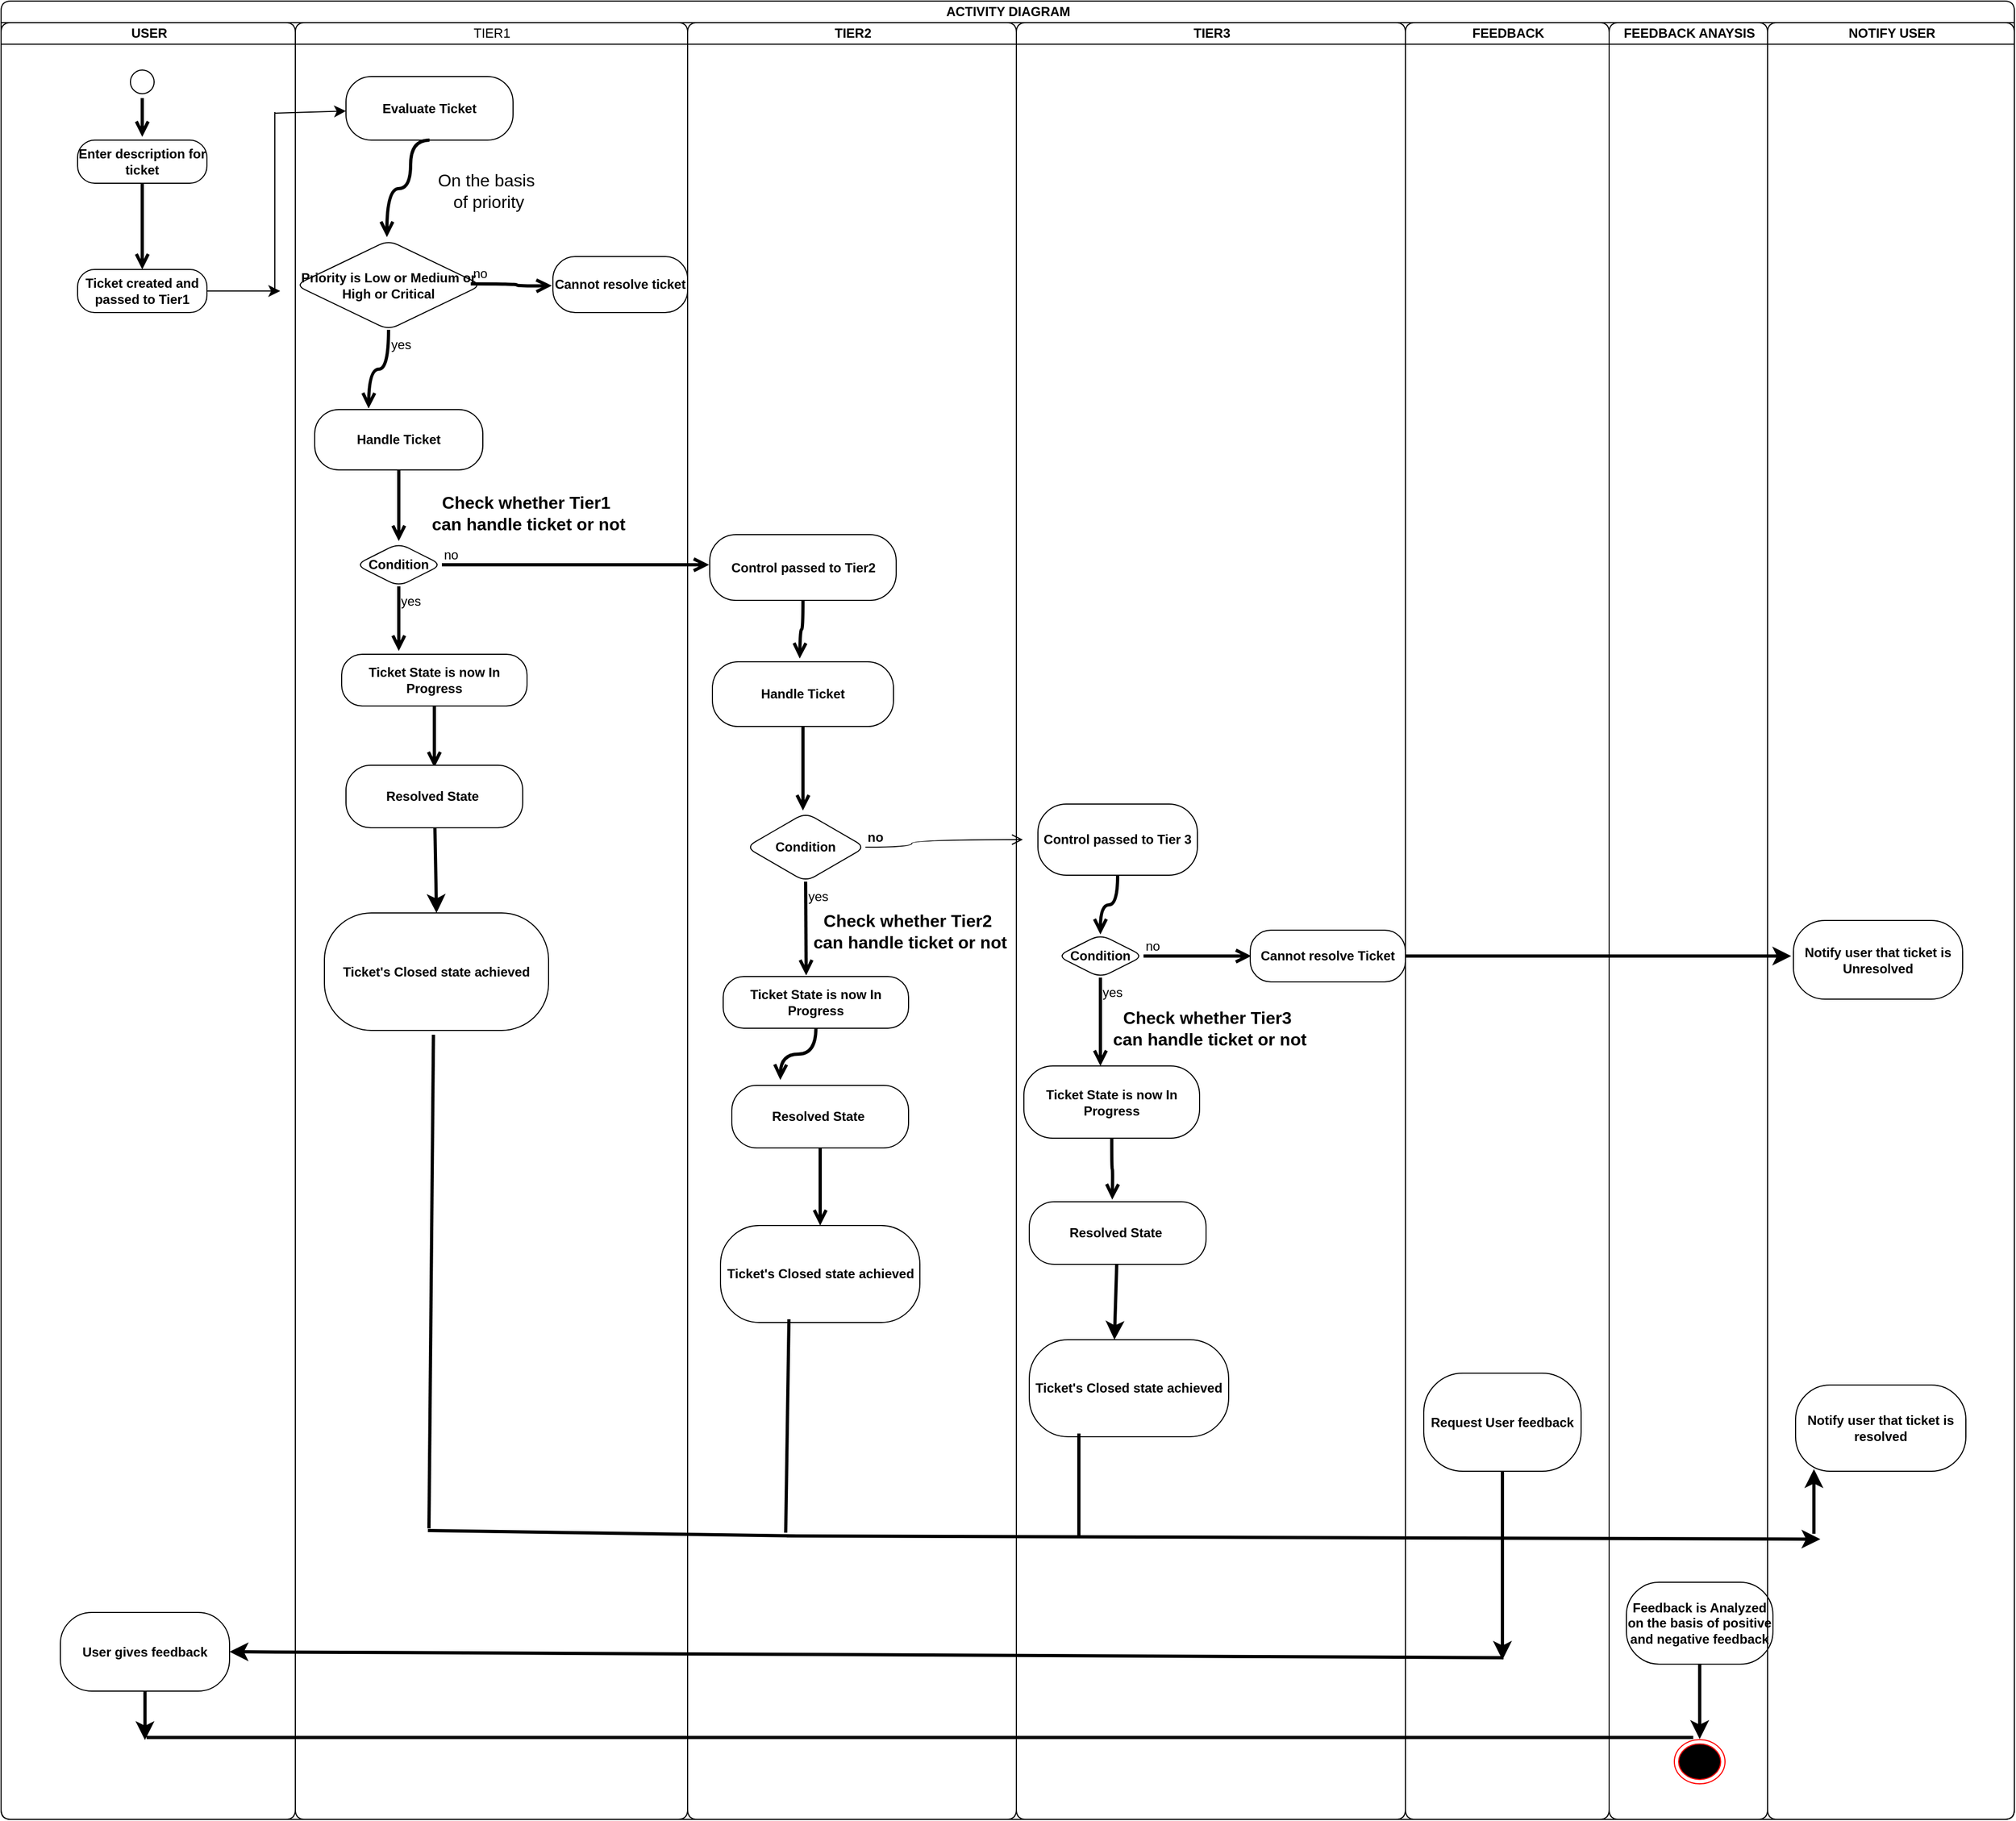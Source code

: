 <mxfile version="24.8.3">
  <diagram name="Page-1" id="XcSlMam2IqQOkkW9MJc9">
    <mxGraphModel dx="1716" dy="1416" grid="0" gridSize="10" guides="1" tooltips="1" connect="1" arrows="1" fold="1" page="0" pageScale="1" pageWidth="850" pageHeight="1100" math="0" shadow="0">
      <root>
        <mxCell id="0" />
        <mxCell id="1" parent="0" />
        <mxCell id="2HC28eqQr_R8XedatQmQ-1" value="ACTIVITY DIAGRAM" style="swimlane;childLayout=stackLayout;resizeParent=1;resizeParentMax=0;startSize=20;html=1;swimlaneFillColor=#FFFFFF;rounded=1;labelBackgroundColor=none;" parent="1" vertex="1">
          <mxGeometry x="20.0" y="-35" width="1868" height="1687" as="geometry" />
        </mxCell>
        <mxCell id="2HC28eqQr_R8XedatQmQ-2" value="USER" style="swimlane;startSize=20;html=1;rounded=1;labelBackgroundColor=none;" parent="2HC28eqQr_R8XedatQmQ-1" vertex="1">
          <mxGeometry y="20" width="273" height="1667" as="geometry" />
        </mxCell>
        <mxCell id="2HC28eqQr_R8XedatQmQ-9" value="" style="ellipse;html=1;shape=startState;rounded=1;labelBackgroundColor=none;" parent="2HC28eqQr_R8XedatQmQ-2" vertex="1">
          <mxGeometry x="116.0" y="40" width="30" height="30" as="geometry" />
        </mxCell>
        <mxCell id="2HC28eqQr_R8XedatQmQ-10" value="" style="edgeStyle=orthogonalEdgeStyle;html=1;verticalAlign=bottom;endArrow=open;endSize=8;rounded=1;fontSize=12;curved=1;labelBackgroundColor=none;fontColor=default;strokeWidth=3;" parent="2HC28eqQr_R8XedatQmQ-2" source="2HC28eqQr_R8XedatQmQ-9" edge="1">
          <mxGeometry relative="1" as="geometry">
            <mxPoint x="131.0" y="106" as="targetPoint" />
          </mxGeometry>
        </mxCell>
        <mxCell id="2HC28eqQr_R8XedatQmQ-11" value="&lt;b&gt;Enter description for ticket&lt;/b&gt;" style="rounded=1;whiteSpace=wrap;html=1;arcSize=40;labelBackgroundColor=none;" parent="2HC28eqQr_R8XedatQmQ-2" vertex="1">
          <mxGeometry x="71.0" y="109" width="120" height="40" as="geometry" />
        </mxCell>
        <mxCell id="2HC28eqQr_R8XedatQmQ-12" value="" style="edgeStyle=orthogonalEdgeStyle;html=1;verticalAlign=bottom;endArrow=open;endSize=8;rounded=1;fontSize=12;curved=1;entryX=0.5;entryY=0;entryDx=0;entryDy=0;labelBackgroundColor=none;fontColor=default;strokeWidth=3;" parent="2HC28eqQr_R8XedatQmQ-2" source="2HC28eqQr_R8XedatQmQ-11" target="2HC28eqQr_R8XedatQmQ-13" edge="1">
          <mxGeometry relative="1" as="geometry">
            <mxPoint x="60.0" y="203" as="targetPoint" />
          </mxGeometry>
        </mxCell>
        <mxCell id="2HC28eqQr_R8XedatQmQ-13" value="&lt;b&gt;Ticket created and passed to Tier1&lt;/b&gt;" style="rounded=1;whiteSpace=wrap;html=1;arcSize=40;labelBackgroundColor=none;" parent="2HC28eqQr_R8XedatQmQ-2" vertex="1">
          <mxGeometry x="71.0" y="229" width="120" height="40" as="geometry" />
        </mxCell>
        <mxCell id="2HC28eqQr_R8XedatQmQ-95" style="edgeStyle=none;curved=1;rounded=1;orthogonalLoop=1;jettySize=auto;html=1;fontSize=12;startSize=8;endSize=8;labelBackgroundColor=none;fontColor=default;strokeWidth=3;" parent="2HC28eqQr_R8XedatQmQ-2" source="2HC28eqQr_R8XedatQmQ-79" edge="1">
          <mxGeometry relative="1" as="geometry">
            <mxPoint x="133.5" y="1593.429" as="targetPoint" />
          </mxGeometry>
        </mxCell>
        <mxCell id="2HC28eqQr_R8XedatQmQ-79" value="&lt;b&gt;User gives feedback&lt;/b&gt;" style="rounded=1;whiteSpace=wrap;html=1;arcSize=40;labelBackgroundColor=none;" parent="2HC28eqQr_R8XedatQmQ-2" vertex="1">
          <mxGeometry x="55" y="1475" width="157" height="73" as="geometry" />
        </mxCell>
        <mxCell id="UkNfa5UICkCoVF9dUcWE-4" value="" style="endArrow=none;html=1;rounded=0;fontSize=12;startSize=8;endSize=8;curved=1;" edge="1" parent="2HC28eqQr_R8XedatQmQ-2">
          <mxGeometry width="50" height="50" relative="1" as="geometry">
            <mxPoint x="254.0" y="248" as="sourcePoint" />
            <mxPoint x="254.0" y="83" as="targetPoint" />
          </mxGeometry>
        </mxCell>
        <mxCell id="UkNfa5UICkCoVF9dUcWE-5" value="" style="endArrow=classic;html=1;rounded=0;fontSize=12;startSize=8;endSize=8;curved=1;" edge="1" parent="2HC28eqQr_R8XedatQmQ-2">
          <mxGeometry width="50" height="50" relative="1" as="geometry">
            <mxPoint x="254.0" y="84" as="sourcePoint" />
            <mxPoint x="320.0" y="82" as="targetPoint" />
          </mxGeometry>
        </mxCell>
        <mxCell id="2HC28eqQr_R8XedatQmQ-3" value="TIER1" style="swimlane;startSize=20;html=1;rounded=1;labelBackgroundColor=none;fontStyle=0" parent="2HC28eqQr_R8XedatQmQ-1" vertex="1">
          <mxGeometry x="273" y="20" width="364" height="1667" as="geometry" />
        </mxCell>
        <mxCell id="2HC28eqQr_R8XedatQmQ-17" value="&lt;b&gt;Evaluate Ticket&lt;/b&gt;" style="rounded=1;whiteSpace=wrap;html=1;arcSize=40;labelBackgroundColor=none;" parent="2HC28eqQr_R8XedatQmQ-3" vertex="1">
          <mxGeometry x="47" y="50" width="155" height="59" as="geometry" />
        </mxCell>
        <mxCell id="2HC28eqQr_R8XedatQmQ-18" value="" style="edgeStyle=orthogonalEdgeStyle;html=1;verticalAlign=bottom;endArrow=open;endSize=8;rounded=1;fontSize=12;curved=1;exitX=0.5;exitY=1;exitDx=0;exitDy=0;labelBackgroundColor=none;fontColor=default;strokeWidth=3;" parent="2HC28eqQr_R8XedatQmQ-3" source="2HC28eqQr_R8XedatQmQ-17" edge="1">
          <mxGeometry relative="1" as="geometry">
            <mxPoint x="85.0" y="199" as="targetPoint" />
            <Array as="points">
              <mxPoint x="107" y="154" />
              <mxPoint x="85" y="154" />
            </Array>
          </mxGeometry>
        </mxCell>
        <mxCell id="2HC28eqQr_R8XedatQmQ-19" value="&lt;b&gt;Priority is Low or Medium or High or Critical&lt;/b&gt;" style="rhombus;whiteSpace=wrap;html=1;rounded=1;labelBackgroundColor=none;" parent="2HC28eqQr_R8XedatQmQ-3" vertex="1">
          <mxGeometry y="202" width="173" height="83" as="geometry" />
        </mxCell>
        <mxCell id="2HC28eqQr_R8XedatQmQ-20" value="no" style="edgeStyle=orthogonalEdgeStyle;html=1;align=left;verticalAlign=bottom;endArrow=open;endSize=8;rounded=1;fontSize=12;curved=1;labelBackgroundColor=none;fontColor=default;exitX=0.941;exitY=0.486;exitDx=0;exitDy=0;exitPerimeter=0;strokeWidth=3;" parent="2HC28eqQr_R8XedatQmQ-3" source="2HC28eqQr_R8XedatQmQ-19" edge="1">
          <mxGeometry x="-1" relative="1" as="geometry">
            <mxPoint x="238.0" y="244" as="targetPoint" />
          </mxGeometry>
        </mxCell>
        <mxCell id="2HC28eqQr_R8XedatQmQ-21" value="yes" style="edgeStyle=orthogonalEdgeStyle;html=1;align=left;verticalAlign=top;endArrow=open;endSize=8;rounded=1;fontSize=12;curved=1;labelBackgroundColor=none;fontColor=default;strokeWidth=3;" parent="2HC28eqQr_R8XedatQmQ-3" source="2HC28eqQr_R8XedatQmQ-19" edge="1">
          <mxGeometry x="-1" relative="1" as="geometry">
            <mxPoint x="68.0" y="358" as="targetPoint" />
          </mxGeometry>
        </mxCell>
        <mxCell id="2HC28eqQr_R8XedatQmQ-22" value="On the basis&amp;nbsp;&lt;div&gt;of priority&lt;/div&gt;" style="text;html=1;align=center;verticalAlign=middle;resizable=0;points=[];autosize=1;strokeColor=none;fillColor=none;fontSize=16;rounded=1;labelBackgroundColor=none;" parent="2HC28eqQr_R8XedatQmQ-3" vertex="1">
          <mxGeometry x="123.0" y="131" width="112" height="50" as="geometry" />
        </mxCell>
        <mxCell id="2HC28eqQr_R8XedatQmQ-23" value="&lt;b&gt;Handle Ticket&lt;/b&gt;" style="rounded=1;whiteSpace=wrap;html=1;arcSize=40;labelBackgroundColor=none;" parent="2HC28eqQr_R8XedatQmQ-3" vertex="1">
          <mxGeometry x="18" y="359" width="156" height="56" as="geometry" />
        </mxCell>
        <mxCell id="2HC28eqQr_R8XedatQmQ-24" value="" style="edgeStyle=orthogonalEdgeStyle;html=1;verticalAlign=bottom;endArrow=open;endSize=8;rounded=1;fontSize=12;curved=1;labelBackgroundColor=none;fontColor=default;strokeWidth=3;" parent="2HC28eqQr_R8XedatQmQ-3" source="2HC28eqQr_R8XedatQmQ-23" edge="1">
          <mxGeometry relative="1" as="geometry">
            <mxPoint x="96.0" y="481" as="targetPoint" />
            <Array as="points">
              <mxPoint x="96" y="459" />
            </Array>
          </mxGeometry>
        </mxCell>
        <mxCell id="2HC28eqQr_R8XedatQmQ-25" value="&lt;b&gt;Condition&lt;/b&gt;" style="rhombus;whiteSpace=wrap;html=1;rounded=1;labelBackgroundColor=none;" parent="2HC28eqQr_R8XedatQmQ-3" vertex="1">
          <mxGeometry x="56.0" y="483" width="80" height="40" as="geometry" />
        </mxCell>
        <mxCell id="2HC28eqQr_R8XedatQmQ-26" value="no" style="edgeStyle=orthogonalEdgeStyle;html=1;align=left;verticalAlign=bottom;endArrow=open;endSize=8;rounded=1;fontSize=12;curved=1;labelBackgroundColor=none;fontColor=default;strokeWidth=3;" parent="2HC28eqQr_R8XedatQmQ-3" source="2HC28eqQr_R8XedatQmQ-25" edge="1">
          <mxGeometry x="-1" relative="1" as="geometry">
            <mxPoint x="384.0" y="503" as="targetPoint" />
          </mxGeometry>
        </mxCell>
        <mxCell id="2HC28eqQr_R8XedatQmQ-27" value="yes" style="edgeStyle=orthogonalEdgeStyle;html=1;align=left;verticalAlign=top;endArrow=open;endSize=8;rounded=1;fontSize=12;curved=1;labelBackgroundColor=none;fontColor=default;strokeWidth=3;" parent="2HC28eqQr_R8XedatQmQ-3" source="2HC28eqQr_R8XedatQmQ-25" edge="1">
          <mxGeometry x="-1" relative="1" as="geometry">
            <mxPoint x="96.0" y="583" as="targetPoint" />
          </mxGeometry>
        </mxCell>
        <mxCell id="2HC28eqQr_R8XedatQmQ-28" value="&lt;b&gt;Check whether Tier1&amp;nbsp;&lt;/b&gt;&lt;div&gt;&lt;b&gt;can handle ticket or not&lt;/b&gt;&lt;/div&gt;" style="text;html=1;align=center;verticalAlign=middle;resizable=0;points=[];autosize=1;strokeColor=none;fillColor=none;fontSize=16;rounded=1;labelBackgroundColor=none;" parent="2HC28eqQr_R8XedatQmQ-3" vertex="1">
          <mxGeometry x="117" y="430" width="198" height="50" as="geometry" />
        </mxCell>
        <mxCell id="2HC28eqQr_R8XedatQmQ-29" value="Ticket State is now In Progress" style="rounded=1;whiteSpace=wrap;html=1;arcSize=40;labelBackgroundColor=none;fontStyle=1" parent="2HC28eqQr_R8XedatQmQ-3" vertex="1">
          <mxGeometry x="43" y="586" width="172" height="48" as="geometry" />
        </mxCell>
        <mxCell id="2HC28eqQr_R8XedatQmQ-30" value="" style="edgeStyle=orthogonalEdgeStyle;html=1;verticalAlign=bottom;endArrow=open;endSize=8;rounded=1;fontSize=12;curved=1;labelBackgroundColor=none;fontColor=default;strokeWidth=3;" parent="2HC28eqQr_R8XedatQmQ-3" source="2HC28eqQr_R8XedatQmQ-29" edge="1">
          <mxGeometry relative="1" as="geometry">
            <mxPoint x="129" y="691" as="targetPoint" />
          </mxGeometry>
        </mxCell>
        <mxCell id="2HC28eqQr_R8XedatQmQ-52" style="edgeStyle=none;curved=1;rounded=1;orthogonalLoop=1;jettySize=auto;html=1;entryX=0.5;entryY=0;entryDx=0;entryDy=0;fontSize=12;startSize=8;endSize=8;labelBackgroundColor=none;fontColor=default;strokeWidth=3;" parent="2HC28eqQr_R8XedatQmQ-3" source="2HC28eqQr_R8XedatQmQ-31" target="2HC28eqQr_R8XedatQmQ-50" edge="1">
          <mxGeometry relative="1" as="geometry" />
        </mxCell>
        <mxCell id="2HC28eqQr_R8XedatQmQ-31" value="&lt;b&gt;Resolved State&amp;nbsp;&lt;/b&gt;" style="rounded=1;whiteSpace=wrap;html=1;arcSize=40;labelBackgroundColor=none;" parent="2HC28eqQr_R8XedatQmQ-3" vertex="1">
          <mxGeometry x="47" y="689" width="164" height="58" as="geometry" />
        </mxCell>
        <mxCell id="2HC28eqQr_R8XedatQmQ-50" value="&lt;b&gt;Ticket&#39;s Closed state achieved&lt;/b&gt;" style="rounded=1;whiteSpace=wrap;html=1;arcSize=40;labelBackgroundColor=none;" parent="2HC28eqQr_R8XedatQmQ-3" vertex="1">
          <mxGeometry x="27" y="826" width="208" height="109" as="geometry" />
        </mxCell>
        <mxCell id="2HC28eqQr_R8XedatQmQ-71" value="" style="endArrow=none;html=1;rounded=1;fontSize=12;startSize=8;endSize=8;curved=1;labelBackgroundColor=none;fontColor=default;strokeWidth=3;" parent="2HC28eqQr_R8XedatQmQ-3" edge="1">
          <mxGeometry width="50" height="50" relative="1" as="geometry">
            <mxPoint x="128.17" y="939" as="sourcePoint" />
            <mxPoint x="124.0" y="1397" as="targetPoint" />
          </mxGeometry>
        </mxCell>
        <mxCell id="2HC28eqQr_R8XedatQmQ-96" value="" style="endArrow=none;html=1;rounded=1;fontSize=12;startSize=8;endSize=8;curved=1;labelBackgroundColor=none;fontColor=default;strokeWidth=3;" parent="2HC28eqQr_R8XedatQmQ-3" edge="1">
          <mxGeometry width="50" height="50" relative="1" as="geometry">
            <mxPoint x="123.0" y="1399" as="sourcePoint" />
            <mxPoint x="464.0" y="1404" as="targetPoint" />
          </mxGeometry>
        </mxCell>
        <mxCell id="2HC28eqQr_R8XedatQmQ-98" value="&lt;b&gt;Cannot resolve ticket&lt;/b&gt;" style="rounded=1;whiteSpace=wrap;html=1;arcSize=40;labelBackgroundColor=none;" parent="2HC28eqQr_R8XedatQmQ-3" vertex="1">
          <mxGeometry x="239" y="217" width="125" height="52" as="geometry" />
        </mxCell>
        <mxCell id="2HC28eqQr_R8XedatQmQ-4" value="TIER2" style="swimlane;startSize=20;html=1;rounded=1;labelBackgroundColor=none;" parent="2HC28eqQr_R8XedatQmQ-1" vertex="1">
          <mxGeometry x="637" y="20" width="305" height="1667" as="geometry" />
        </mxCell>
        <mxCell id="2HC28eqQr_R8XedatQmQ-33" value="&lt;b&gt;Control passed to Tier2&lt;/b&gt;" style="rounded=1;whiteSpace=wrap;html=1;arcSize=40;labelBackgroundColor=none;" parent="2HC28eqQr_R8XedatQmQ-4" vertex="1">
          <mxGeometry x="20.5" y="475" width="173" height="61" as="geometry" />
        </mxCell>
        <mxCell id="2HC28eqQr_R8XedatQmQ-34" value="" style="edgeStyle=orthogonalEdgeStyle;html=1;verticalAlign=bottom;endArrow=open;endSize=8;rounded=1;fontSize=12;curved=1;labelBackgroundColor=none;fontColor=default;strokeWidth=3;" parent="2HC28eqQr_R8XedatQmQ-4" source="2HC28eqQr_R8XedatQmQ-33" edge="1">
          <mxGeometry relative="1" as="geometry">
            <mxPoint x="104" y="590" as="targetPoint" />
          </mxGeometry>
        </mxCell>
        <mxCell id="2HC28eqQr_R8XedatQmQ-35" style="edgeStyle=none;curved=1;rounded=1;orthogonalLoop=1;jettySize=auto;html=1;exitX=0.5;exitY=1;exitDx=0;exitDy=0;fontSize=12;startSize=8;endSize=8;labelBackgroundColor=none;fontColor=default;" parent="2HC28eqQr_R8XedatQmQ-4" source="2HC28eqQr_R8XedatQmQ-33" target="2HC28eqQr_R8XedatQmQ-33" edge="1">
          <mxGeometry relative="1" as="geometry" />
        </mxCell>
        <mxCell id="2HC28eqQr_R8XedatQmQ-39" value="&lt;b&gt;Handle Ticket&lt;/b&gt;" style="rounded=1;whiteSpace=wrap;html=1;arcSize=40;labelBackgroundColor=none;" parent="2HC28eqQr_R8XedatQmQ-4" vertex="1">
          <mxGeometry x="23" y="593" width="168" height="60" as="geometry" />
        </mxCell>
        <mxCell id="2HC28eqQr_R8XedatQmQ-40" value="" style="edgeStyle=orthogonalEdgeStyle;html=1;verticalAlign=bottom;endArrow=open;endSize=8;rounded=1;fontSize=12;curved=1;labelBackgroundColor=none;fontColor=default;strokeWidth=3;" parent="2HC28eqQr_R8XedatQmQ-4" source="2HC28eqQr_R8XedatQmQ-39" edge="1">
          <mxGeometry relative="1" as="geometry">
            <mxPoint x="107" y="731" as="targetPoint" />
            <Array as="points">
              <mxPoint x="107" y="724" />
            </Array>
          </mxGeometry>
        </mxCell>
        <mxCell id="2HC28eqQr_R8XedatQmQ-41" value="&lt;b&gt;Condition&lt;/b&gt;" style="rhombus;whiteSpace=wrap;html=1;rounded=1;labelBackgroundColor=none;" parent="2HC28eqQr_R8XedatQmQ-4" vertex="1">
          <mxGeometry x="54" y="733" width="111" height="64" as="geometry" />
        </mxCell>
        <mxCell id="2HC28eqQr_R8XedatQmQ-43" value="yes" style="edgeStyle=orthogonalEdgeStyle;html=1;align=left;verticalAlign=top;endArrow=open;endSize=8;rounded=1;fontSize=12;curved=1;labelBackgroundColor=none;fontColor=default;strokeWidth=3;" parent="2HC28eqQr_R8XedatQmQ-4" source="2HC28eqQr_R8XedatQmQ-41" edge="1">
          <mxGeometry x="-1" relative="1" as="geometry">
            <mxPoint x="110" y="884" as="targetPoint" />
            <Array as="points">
              <mxPoint x="110" y="822" />
              <mxPoint x="110" y="822" />
            </Array>
            <mxPoint as="offset" />
          </mxGeometry>
        </mxCell>
        <mxCell id="2HC28eqQr_R8XedatQmQ-44" value="&lt;b&gt;Check whether Tier2&amp;nbsp;&lt;/b&gt;&lt;div&gt;&lt;b&gt;can handle ticket or not&lt;/b&gt;&lt;/div&gt;" style="text;html=1;align=center;verticalAlign=middle;resizable=0;points=[];autosize=1;strokeColor=none;fillColor=none;fontSize=16;rounded=1;labelBackgroundColor=none;" parent="2HC28eqQr_R8XedatQmQ-4" vertex="1">
          <mxGeometry x="107" y="818" width="198" height="50" as="geometry" />
        </mxCell>
        <mxCell id="2HC28eqQr_R8XedatQmQ-45" value="&lt;b&gt;Ticket State is now In Progress&lt;/b&gt;" style="rounded=1;whiteSpace=wrap;html=1;arcSize=40;labelBackgroundColor=none;" parent="2HC28eqQr_R8XedatQmQ-4" vertex="1">
          <mxGeometry x="33" y="885" width="172" height="48" as="geometry" />
        </mxCell>
        <mxCell id="2HC28eqQr_R8XedatQmQ-47" value="&lt;b&gt;Resolved State&amp;nbsp;&lt;/b&gt;" style="rounded=1;whiteSpace=wrap;html=1;arcSize=40;labelBackgroundColor=none;" parent="2HC28eqQr_R8XedatQmQ-4" vertex="1">
          <mxGeometry x="41" y="986" width="164" height="58" as="geometry" />
        </mxCell>
        <mxCell id="2HC28eqQr_R8XedatQmQ-61" value="&lt;b&gt;Ticket&#39;s Closed state achieved&lt;/b&gt;" style="rounded=1;whiteSpace=wrap;html=1;arcSize=40;labelBackgroundColor=none;" parent="2HC28eqQr_R8XedatQmQ-4" vertex="1">
          <mxGeometry x="30.5" y="1116" width="185" height="90" as="geometry" />
        </mxCell>
        <mxCell id="2HC28eqQr_R8XedatQmQ-62" value="" style="edgeStyle=orthogonalEdgeStyle;html=1;verticalAlign=bottom;endArrow=open;endSize=8;rounded=1;fontSize=12;curved=1;entryX=0.5;entryY=0;entryDx=0;entryDy=0;labelBackgroundColor=none;fontColor=default;strokeWidth=3;" parent="2HC28eqQr_R8XedatQmQ-4" source="2HC28eqQr_R8XedatQmQ-47" target="2HC28eqQr_R8XedatQmQ-61" edge="1">
          <mxGeometry relative="1" as="geometry">
            <mxPoint x="126" y="1079" as="targetPoint" />
            <mxPoint x="126" y="1056" as="sourcePoint" />
          </mxGeometry>
        </mxCell>
        <mxCell id="2HC28eqQr_R8XedatQmQ-83" value="" style="endArrow=none;html=1;rounded=1;fontSize=12;startSize=8;endSize=8;curved=1;labelBackgroundColor=none;fontColor=default;strokeWidth=3;" parent="2HC28eqQr_R8XedatQmQ-4" edge="1">
          <mxGeometry width="50" height="50" relative="1" as="geometry">
            <mxPoint x="-502.0" y="1591" as="sourcePoint" />
            <mxPoint x="933.0" y="1591" as="targetPoint" />
          </mxGeometry>
        </mxCell>
        <mxCell id="2HC28eqQr_R8XedatQmQ-5" value="TIER3" style="swimlane;startSize=20;html=1;rounded=1;labelBackgroundColor=none;" parent="2HC28eqQr_R8XedatQmQ-1" vertex="1">
          <mxGeometry x="942" y="20" width="361" height="1667" as="geometry" />
        </mxCell>
        <mxCell id="2HC28eqQr_R8XedatQmQ-48" value="&lt;b&gt;Control passed to Tier 3&lt;/b&gt;" style="rounded=1;whiteSpace=wrap;html=1;arcSize=40;labelBackgroundColor=none;" parent="2HC28eqQr_R8XedatQmQ-5" vertex="1">
          <mxGeometry x="20" y="725" width="148" height="66" as="geometry" />
        </mxCell>
        <mxCell id="2HC28eqQr_R8XedatQmQ-49" value="" style="edgeStyle=orthogonalEdgeStyle;html=1;verticalAlign=bottom;endArrow=open;endSize=8;rounded=1;fontSize=12;curved=1;entryX=0.5;entryY=0;entryDx=0;entryDy=0;labelBackgroundColor=none;fontColor=default;strokeWidth=3;" parent="2HC28eqQr_R8XedatQmQ-5" source="2HC28eqQr_R8XedatQmQ-48" target="2HC28eqQr_R8XedatQmQ-53" edge="1">
          <mxGeometry relative="1" as="geometry">
            <mxPoint x="80" y="825" as="targetPoint" />
          </mxGeometry>
        </mxCell>
        <mxCell id="2HC28eqQr_R8XedatQmQ-53" value="&lt;b&gt;Condition&lt;/b&gt;" style="rhombus;whiteSpace=wrap;html=1;rounded=1;labelBackgroundColor=none;" parent="2HC28eqQr_R8XedatQmQ-5" vertex="1">
          <mxGeometry x="38" y="846" width="80" height="40" as="geometry" />
        </mxCell>
        <mxCell id="2HC28eqQr_R8XedatQmQ-54" value="no" style="edgeStyle=orthogonalEdgeStyle;html=1;align=left;verticalAlign=bottom;endArrow=open;endSize=8;rounded=1;fontSize=12;curved=1;labelBackgroundColor=none;fontColor=default;strokeWidth=3;" parent="2HC28eqQr_R8XedatQmQ-5" source="2HC28eqQr_R8XedatQmQ-53" edge="1">
          <mxGeometry x="-1" relative="1" as="geometry">
            <mxPoint x="218" y="866" as="targetPoint" />
          </mxGeometry>
        </mxCell>
        <mxCell id="2HC28eqQr_R8XedatQmQ-55" value="yes" style="edgeStyle=orthogonalEdgeStyle;html=1;align=left;verticalAlign=top;endArrow=open;endSize=8;rounded=1;fontSize=12;curved=1;labelBackgroundColor=none;fontColor=default;strokeWidth=3;" parent="2HC28eqQr_R8XedatQmQ-5" source="2HC28eqQr_R8XedatQmQ-53" edge="1">
          <mxGeometry x="-1" relative="1" as="geometry">
            <mxPoint x="78" y="968" as="targetPoint" />
          </mxGeometry>
        </mxCell>
        <mxCell id="2HC28eqQr_R8XedatQmQ-56" value="&lt;b&gt;Check whether Tier3&amp;nbsp;&lt;/b&gt;&lt;div&gt;&lt;b&gt;can handle ticket or not&lt;/b&gt;&lt;/div&gt;" style="text;html=1;align=center;verticalAlign=middle;resizable=0;points=[];autosize=1;strokeColor=none;fillColor=none;fontSize=16;rounded=1;labelBackgroundColor=none;" parent="2HC28eqQr_R8XedatQmQ-5" vertex="1">
          <mxGeometry x="80" y="908" width="198" height="50" as="geometry" />
        </mxCell>
        <mxCell id="2HC28eqQr_R8XedatQmQ-57" value="&lt;b&gt;Ticket State is now In Progress&lt;/b&gt;" style="rounded=1;whiteSpace=wrap;html=1;arcSize=40;labelBackgroundColor=none;" parent="2HC28eqQr_R8XedatQmQ-5" vertex="1">
          <mxGeometry x="7" y="968" width="163" height="67" as="geometry" />
        </mxCell>
        <mxCell id="2HC28eqQr_R8XedatQmQ-58" value="" style="edgeStyle=orthogonalEdgeStyle;html=1;verticalAlign=bottom;endArrow=open;endSize=8;rounded=1;fontSize=12;curved=1;labelBackgroundColor=none;fontColor=default;strokeWidth=3;" parent="2HC28eqQr_R8XedatQmQ-5" source="2HC28eqQr_R8XedatQmQ-57" edge="1">
          <mxGeometry relative="1" as="geometry">
            <mxPoint x="89" y="1092" as="targetPoint" />
          </mxGeometry>
        </mxCell>
        <mxCell id="2HC28eqQr_R8XedatQmQ-60" value="&lt;b&gt;Resolved State&amp;nbsp;&lt;/b&gt;" style="rounded=1;whiteSpace=wrap;html=1;arcSize=40;labelBackgroundColor=none;" parent="2HC28eqQr_R8XedatQmQ-5" vertex="1">
          <mxGeometry x="12" y="1094" width="164" height="58" as="geometry" />
        </mxCell>
        <mxCell id="2HC28eqQr_R8XedatQmQ-65" value="&lt;b&gt;Ticket&#39;s Closed state achieved&lt;/b&gt;" style="rounded=1;whiteSpace=wrap;html=1;arcSize=40;labelBackgroundColor=none;" parent="2HC28eqQr_R8XedatQmQ-5" vertex="1">
          <mxGeometry x="12" y="1222" width="185" height="90" as="geometry" />
        </mxCell>
        <mxCell id="2HC28eqQr_R8XedatQmQ-67" style="edgeStyle=none;curved=1;rounded=1;orthogonalLoop=1;jettySize=auto;html=1;fontSize=12;startSize=8;endSize=8;labelBackgroundColor=none;fontColor=default;strokeWidth=3;" parent="2HC28eqQr_R8XedatQmQ-5" source="2HC28eqQr_R8XedatQmQ-60" edge="1">
          <mxGeometry relative="1" as="geometry">
            <mxPoint x="91" y="1222" as="targetPoint" />
          </mxGeometry>
        </mxCell>
        <mxCell id="2HC28eqQr_R8XedatQmQ-90" style="edgeStyle=none;curved=1;rounded=1;orthogonalLoop=1;jettySize=auto;html=1;fontSize=12;startSize=8;endSize=8;labelBackgroundColor=none;fontColor=default;strokeWidth=3;" parent="2HC28eqQr_R8XedatQmQ-5" source="2HC28eqQr_R8XedatQmQ-68" edge="1">
          <mxGeometry relative="1" as="geometry">
            <mxPoint x="718.952" y="866" as="targetPoint" />
          </mxGeometry>
        </mxCell>
        <mxCell id="2HC28eqQr_R8XedatQmQ-68" value="&lt;b&gt;Cannot resolve Ticket&lt;/b&gt;" style="rounded=1;whiteSpace=wrap;html=1;arcSize=40;labelBackgroundColor=none;" parent="2HC28eqQr_R8XedatQmQ-5" vertex="1">
          <mxGeometry x="217" y="842" width="144" height="48" as="geometry" />
        </mxCell>
        <mxCell id="2HC28eqQr_R8XedatQmQ-76" value="" style="endArrow=classic;html=1;rounded=1;fontSize=12;startSize=8;endSize=8;curved=1;entryX=1;entryY=0.5;entryDx=0;entryDy=0;labelBackgroundColor=none;fontColor=default;strokeWidth=3;" parent="2HC28eqQr_R8XedatQmQ-5" target="2HC28eqQr_R8XedatQmQ-79" edge="1">
          <mxGeometry width="50" height="50" relative="1" as="geometry">
            <mxPoint x="452.0" y="1517" as="sourcePoint" />
            <mxPoint x="-680" y="1359" as="targetPoint" />
          </mxGeometry>
        </mxCell>
        <mxCell id="2HC28eqQr_R8XedatQmQ-6" value="FEEDBACK" style="swimlane;startSize=20;html=1;rounded=1;labelBackgroundColor=none;" parent="2HC28eqQr_R8XedatQmQ-1" vertex="1">
          <mxGeometry x="1303" y="20" width="189" height="1667" as="geometry" />
        </mxCell>
        <mxCell id="2HC28eqQr_R8XedatQmQ-85" style="edgeStyle=none;curved=1;rounded=1;orthogonalLoop=1;jettySize=auto;html=1;fontSize=12;startSize=8;endSize=8;labelBackgroundColor=none;fontColor=default;strokeWidth=3;" parent="2HC28eqQr_R8XedatQmQ-6" source="2HC28eqQr_R8XedatQmQ-74" edge="1">
          <mxGeometry relative="1" as="geometry">
            <mxPoint x="90.0" y="1519" as="targetPoint" />
          </mxGeometry>
        </mxCell>
        <mxCell id="2HC28eqQr_R8XedatQmQ-74" value="&lt;b&gt;Request User feedback&lt;/b&gt;" style="rounded=1;whiteSpace=wrap;html=1;arcSize=40;labelBackgroundColor=none;" parent="2HC28eqQr_R8XedatQmQ-6" vertex="1">
          <mxGeometry x="17" y="1253" width="146" height="91" as="geometry" />
        </mxCell>
        <mxCell id="2HC28eqQr_R8XedatQmQ-7" value="FEEDBACK ANAYSIS" style="swimlane;startSize=20;html=1;rounded=1;labelBackgroundColor=none;" parent="2HC28eqQr_R8XedatQmQ-1" vertex="1">
          <mxGeometry x="1492" y="20" width="147" height="1667" as="geometry" />
        </mxCell>
        <mxCell id="2HC28eqQr_R8XedatQmQ-94" style="edgeStyle=none;curved=1;rounded=1;orthogonalLoop=1;jettySize=auto;html=1;fontSize=12;startSize=8;endSize=8;labelBackgroundColor=none;fontColor=default;strokeWidth=3;" parent="2HC28eqQr_R8XedatQmQ-7" source="2HC28eqQr_R8XedatQmQ-81" edge="1">
          <mxGeometry relative="1" as="geometry">
            <mxPoint x="84" y="1592.476" as="targetPoint" />
          </mxGeometry>
        </mxCell>
        <mxCell id="2HC28eqQr_R8XedatQmQ-81" value="&lt;b&gt;Feedback is Analyzed on the basis of positive and negative feedback&lt;/b&gt;" style="rounded=1;whiteSpace=wrap;html=1;arcSize=40;labelBackgroundColor=none;" parent="2HC28eqQr_R8XedatQmQ-7" vertex="1">
          <mxGeometry x="16" y="1447" width="136" height="76" as="geometry" />
        </mxCell>
        <mxCell id="UkNfa5UICkCoVF9dUcWE-8" value="" style="ellipse;html=1;shape=endState;fillColor=#000000;strokeColor=#ff0000;" vertex="1" parent="2HC28eqQr_R8XedatQmQ-7">
          <mxGeometry x="60.5" y="1593" width="47" height="41" as="geometry" />
        </mxCell>
        <mxCell id="2HC28eqQr_R8XedatQmQ-8" value="NOTIFY USER" style="swimlane;startSize=20;html=1;rounded=1;labelBackgroundColor=none;" parent="2HC28eqQr_R8XedatQmQ-1" vertex="1">
          <mxGeometry x="1639" y="20" width="229" height="1667" as="geometry" />
        </mxCell>
        <mxCell id="2HC28eqQr_R8XedatQmQ-86" value="&lt;b&gt;Notify user that ticket is Unresolved&lt;/b&gt;" style="rounded=1;whiteSpace=wrap;html=1;arcSize=40;labelBackgroundColor=none;" parent="2HC28eqQr_R8XedatQmQ-8" vertex="1">
          <mxGeometry x="24" y="833" width="157" height="73" as="geometry" />
        </mxCell>
        <mxCell id="2HC28eqQr_R8XedatQmQ-88" value="&lt;b&gt;Notify user that ticket is resolved&lt;/b&gt;" style="rounded=1;whiteSpace=wrap;html=1;arcSize=40;labelBackgroundColor=none;" parent="2HC28eqQr_R8XedatQmQ-8" vertex="1">
          <mxGeometry x="26" y="1264" width="158" height="80" as="geometry" />
        </mxCell>
        <mxCell id="2HC28eqQr_R8XedatQmQ-42" value="&lt;b&gt;no&lt;/b&gt;" style="edgeStyle=orthogonalEdgeStyle;html=1;align=left;verticalAlign=bottom;endArrow=open;endSize=8;rounded=1;fontSize=12;curved=1;labelBackgroundColor=none;fontColor=default;" parent="2HC28eqQr_R8XedatQmQ-1" source="2HC28eqQr_R8XedatQmQ-41" edge="1">
          <mxGeometry x="-1" relative="1" as="geometry">
            <mxPoint x="948.0" y="778" as="targetPoint" />
            <Array as="points">
              <mxPoint x="845" y="785" />
              <mxPoint x="845" y="778" />
            </Array>
          </mxGeometry>
        </mxCell>
        <mxCell id="2HC28eqQr_R8XedatQmQ-46" value="" style="edgeStyle=orthogonalEdgeStyle;html=1;verticalAlign=bottom;endArrow=open;endSize=8;rounded=1;fontSize=12;curved=1;exitX=0.5;exitY=1;exitDx=0;exitDy=0;labelBackgroundColor=none;fontColor=default;strokeWidth=3;" parent="1" source="2HC28eqQr_R8XedatQmQ-45" edge="1">
          <mxGeometry relative="1" as="geometry">
            <mxPoint x="743" y="966" as="targetPoint" />
            <mxPoint x="743" y="957" as="sourcePoint" />
          </mxGeometry>
        </mxCell>
        <mxCell id="2HC28eqQr_R8XedatQmQ-72" value="" style="endArrow=none;html=1;rounded=1;fontSize=12;startSize=8;endSize=8;curved=1;labelBackgroundColor=none;fontColor=default;strokeWidth=3;" parent="1" edge="1">
          <mxGeometry width="50" height="50" relative="1" as="geometry">
            <mxPoint x="751" y="1188" as="sourcePoint" />
            <mxPoint x="748" y="1386" as="targetPoint" />
          </mxGeometry>
        </mxCell>
        <mxCell id="2HC28eqQr_R8XedatQmQ-73" value="" style="endArrow=none;html=1;rounded=1;fontSize=12;startSize=8;endSize=8;curved=1;labelBackgroundColor=none;fontColor=default;strokeWidth=3;" parent="1" edge="1">
          <mxGeometry width="50" height="50" relative="1" as="geometry">
            <mxPoint x="1020" y="1294" as="sourcePoint" />
            <mxPoint x="1020" y="1391" as="targetPoint" />
          </mxGeometry>
        </mxCell>
        <mxCell id="2HC28eqQr_R8XedatQmQ-91" value="" style="endArrow=classic;html=1;rounded=1;fontSize=12;startSize=8;endSize=8;curved=1;labelBackgroundColor=none;fontColor=default;strokeWidth=3;" parent="1" edge="1">
          <mxGeometry width="50" height="50" relative="1" as="geometry">
            <mxPoint x="749" y="1389" as="sourcePoint" />
            <mxPoint x="1708" y="1392" as="targetPoint" />
          </mxGeometry>
        </mxCell>
        <mxCell id="2HC28eqQr_R8XedatQmQ-92" value="" style="endArrow=classic;html=1;rounded=1;fontSize=12;startSize=8;endSize=8;curved=1;labelBackgroundColor=none;fontColor=default;strokeWidth=3;" parent="1" edge="1">
          <mxGeometry width="50" height="50" relative="1" as="geometry">
            <mxPoint x="1702" y="1387" as="sourcePoint" />
            <mxPoint x="1702" y="1327" as="targetPoint" />
          </mxGeometry>
        </mxCell>
        <mxCell id="UkNfa5UICkCoVF9dUcWE-3" value="" style="endArrow=classic;html=1;rounded=0;fontSize=22;startSize=8;endSize=8;curved=1;exitX=1;exitY=0.5;exitDx=0;exitDy=0;spacing=7;" edge="1" parent="1" source="2HC28eqQr_R8XedatQmQ-13">
          <mxGeometry width="50" height="50" relative="1" as="geometry">
            <mxPoint x="386" y="215" as="sourcePoint" />
            <mxPoint x="279" y="234" as="targetPoint" />
          </mxGeometry>
        </mxCell>
      </root>
    </mxGraphModel>
  </diagram>
</mxfile>
